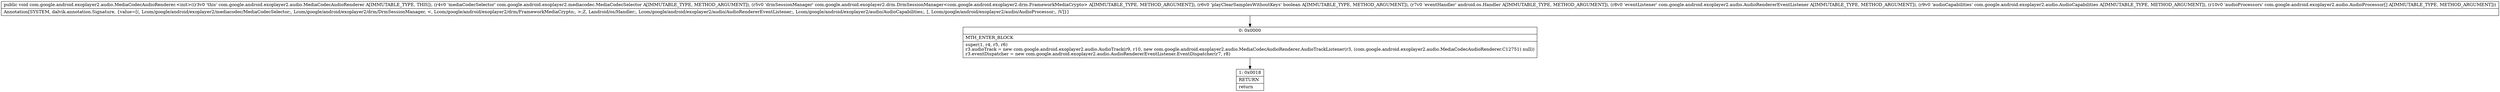 digraph "CFG forcom.google.android.exoplayer2.audio.MediaCodecAudioRenderer.\<init\>(Lcom\/google\/android\/exoplayer2\/mediacodec\/MediaCodecSelector;Lcom\/google\/android\/exoplayer2\/drm\/DrmSessionManager;ZLandroid\/os\/Handler;Lcom\/google\/android\/exoplayer2\/audio\/AudioRendererEventListener;Lcom\/google\/android\/exoplayer2\/audio\/AudioCapabilities;[Lcom\/google\/android\/exoplayer2\/audio\/AudioProcessor;)V" {
Node_0 [shape=record,label="{0\:\ 0x0000|MTH_ENTER_BLOCK\l|super(1, r4, r5, r6)\lr3.audioTrack = new com.google.android.exoplayer2.audio.AudioTrack(r9, r10, new com.google.android.exoplayer2.audio.MediaCodecAudioRenderer.AudioTrackListener(r3, (com.google.android.exoplayer2.audio.MediaCodecAudioRenderer.C12751) null))\lr3.eventDispatcher = new com.google.android.exoplayer2.audio.AudioRendererEventListener.EventDispatcher(r7, r8)\l}"];
Node_1 [shape=record,label="{1\:\ 0x0018|RETURN\l|return\l}"];
MethodNode[shape=record,label="{public void com.google.android.exoplayer2.audio.MediaCodecAudioRenderer.\<init\>((r3v0 'this' com.google.android.exoplayer2.audio.MediaCodecAudioRenderer A[IMMUTABLE_TYPE, THIS]), (r4v0 'mediaCodecSelector' com.google.android.exoplayer2.mediacodec.MediaCodecSelector A[IMMUTABLE_TYPE, METHOD_ARGUMENT]), (r5v0 'drmSessionManager' com.google.android.exoplayer2.drm.DrmSessionManager\<com.google.android.exoplayer2.drm.FrameworkMediaCrypto\> A[IMMUTABLE_TYPE, METHOD_ARGUMENT]), (r6v0 'playClearSamplesWithoutKeys' boolean A[IMMUTABLE_TYPE, METHOD_ARGUMENT]), (r7v0 'eventHandler' android.os.Handler A[IMMUTABLE_TYPE, METHOD_ARGUMENT]), (r8v0 'eventListener' com.google.android.exoplayer2.audio.AudioRendererEventListener A[IMMUTABLE_TYPE, METHOD_ARGUMENT]), (r9v0 'audioCapabilities' com.google.android.exoplayer2.audio.AudioCapabilities A[IMMUTABLE_TYPE, METHOD_ARGUMENT]), (r10v0 'audioProcessors' com.google.android.exoplayer2.audio.AudioProcessor[] A[IMMUTABLE_TYPE, METHOD_ARGUMENT]))  | Annotation[SYSTEM, dalvik.annotation.Signature, \{value=[(, Lcom\/google\/android\/exoplayer2\/mediacodec\/MediaCodecSelector;, Lcom\/google\/android\/exoplayer2\/drm\/DrmSessionManager, \<, Lcom\/google\/android\/exoplayer2\/drm\/FrameworkMediaCrypto;, \>;Z, Landroid\/os\/Handler;, Lcom\/google\/android\/exoplayer2\/audio\/AudioRendererEventListener;, Lcom\/google\/android\/exoplayer2\/audio\/AudioCapabilities;, [, Lcom\/google\/android\/exoplayer2\/audio\/AudioProcessor;, )V]\}]\l}"];
MethodNode -> Node_0;
Node_0 -> Node_1;
}

